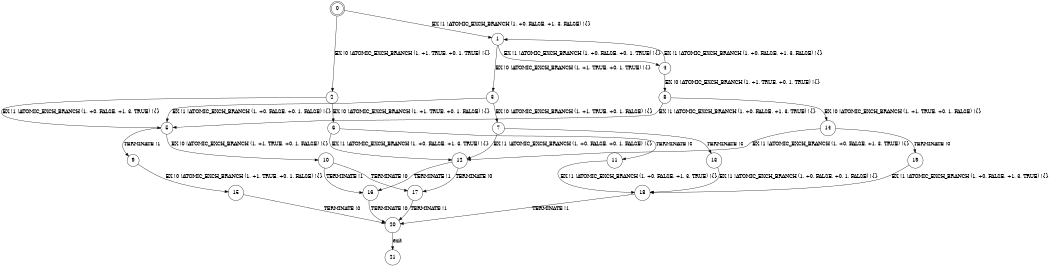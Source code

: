 digraph BCG {
size = "7, 10.5";
center = TRUE;
node [shape = circle];
0 [peripheries = 2];
0 -> 1 [label = "EX !1 !ATOMIC_EXCH_BRANCH (1, +0, FALSE, +1, 3, FALSE) !{}"];
0 -> 2 [label = "EX !0 !ATOMIC_EXCH_BRANCH (1, +1, TRUE, +0, 1, TRUE) !{}"];
1 -> 3 [label = "EX !0 !ATOMIC_EXCH_BRANCH (1, +1, TRUE, +0, 1, TRUE) !{}"];
1 -> 4 [label = "EX !1 !ATOMIC_EXCH_BRANCH (1, +0, FALSE, +0, 1, TRUE) !{}"];
2 -> 5 [label = "EX !1 !ATOMIC_EXCH_BRANCH (1, +0, FALSE, +1, 3, TRUE) !{}"];
2 -> 6 [label = "EX !0 !ATOMIC_EXCH_BRANCH (1, +1, TRUE, +0, 1, FALSE) !{}"];
3 -> 5 [label = "EX !1 !ATOMIC_EXCH_BRANCH (1, +0, FALSE, +0, 1, FALSE) !{}"];
3 -> 7 [label = "EX !0 !ATOMIC_EXCH_BRANCH (1, +1, TRUE, +0, 1, FALSE) !{}"];
4 -> 8 [label = "EX !0 !ATOMIC_EXCH_BRANCH (1, +1, TRUE, +0, 1, TRUE) !{}"];
4 -> 1 [label = "EX !1 !ATOMIC_EXCH_BRANCH (1, +0, FALSE, +1, 3, FALSE) !{}"];
5 -> 9 [label = "TERMINATE !1"];
5 -> 10 [label = "EX !0 !ATOMIC_EXCH_BRANCH (1, +1, TRUE, +0, 1, FALSE) !{}"];
6 -> 11 [label = "TERMINATE !0"];
6 -> 12 [label = "EX !1 !ATOMIC_EXCH_BRANCH (1, +0, FALSE, +1, 3, TRUE) !{}"];
7 -> 13 [label = "TERMINATE !0"];
7 -> 12 [label = "EX !1 !ATOMIC_EXCH_BRANCH (1, +0, FALSE, +0, 1, FALSE) !{}"];
8 -> 5 [label = "EX !1 !ATOMIC_EXCH_BRANCH (1, +0, FALSE, +1, 3, TRUE) !{}"];
8 -> 14 [label = "EX !0 !ATOMIC_EXCH_BRANCH (1, +1, TRUE, +0, 1, FALSE) !{}"];
9 -> 15 [label = "EX !0 !ATOMIC_EXCH_BRANCH (1, +1, TRUE, +0, 1, FALSE) !{}"];
10 -> 16 [label = "TERMINATE !1"];
10 -> 17 [label = "TERMINATE !0"];
11 -> 18 [label = "EX !1 !ATOMIC_EXCH_BRANCH (1, +0, FALSE, +1, 3, TRUE) !{}"];
12 -> 16 [label = "TERMINATE !1"];
12 -> 17 [label = "TERMINATE !0"];
13 -> 18 [label = "EX !1 !ATOMIC_EXCH_BRANCH (1, +0, FALSE, +0, 1, FALSE) !{}"];
14 -> 19 [label = "TERMINATE !0"];
14 -> 12 [label = "EX !1 !ATOMIC_EXCH_BRANCH (1, +0, FALSE, +1, 3, TRUE) !{}"];
15 -> 20 [label = "TERMINATE !0"];
16 -> 20 [label = "TERMINATE !0"];
17 -> 20 [label = "TERMINATE !1"];
18 -> 20 [label = "TERMINATE !1"];
19 -> 18 [label = "EX !1 !ATOMIC_EXCH_BRANCH (1, +0, FALSE, +1, 3, TRUE) !{}"];
20 -> 21 [label = "exit"];
}
